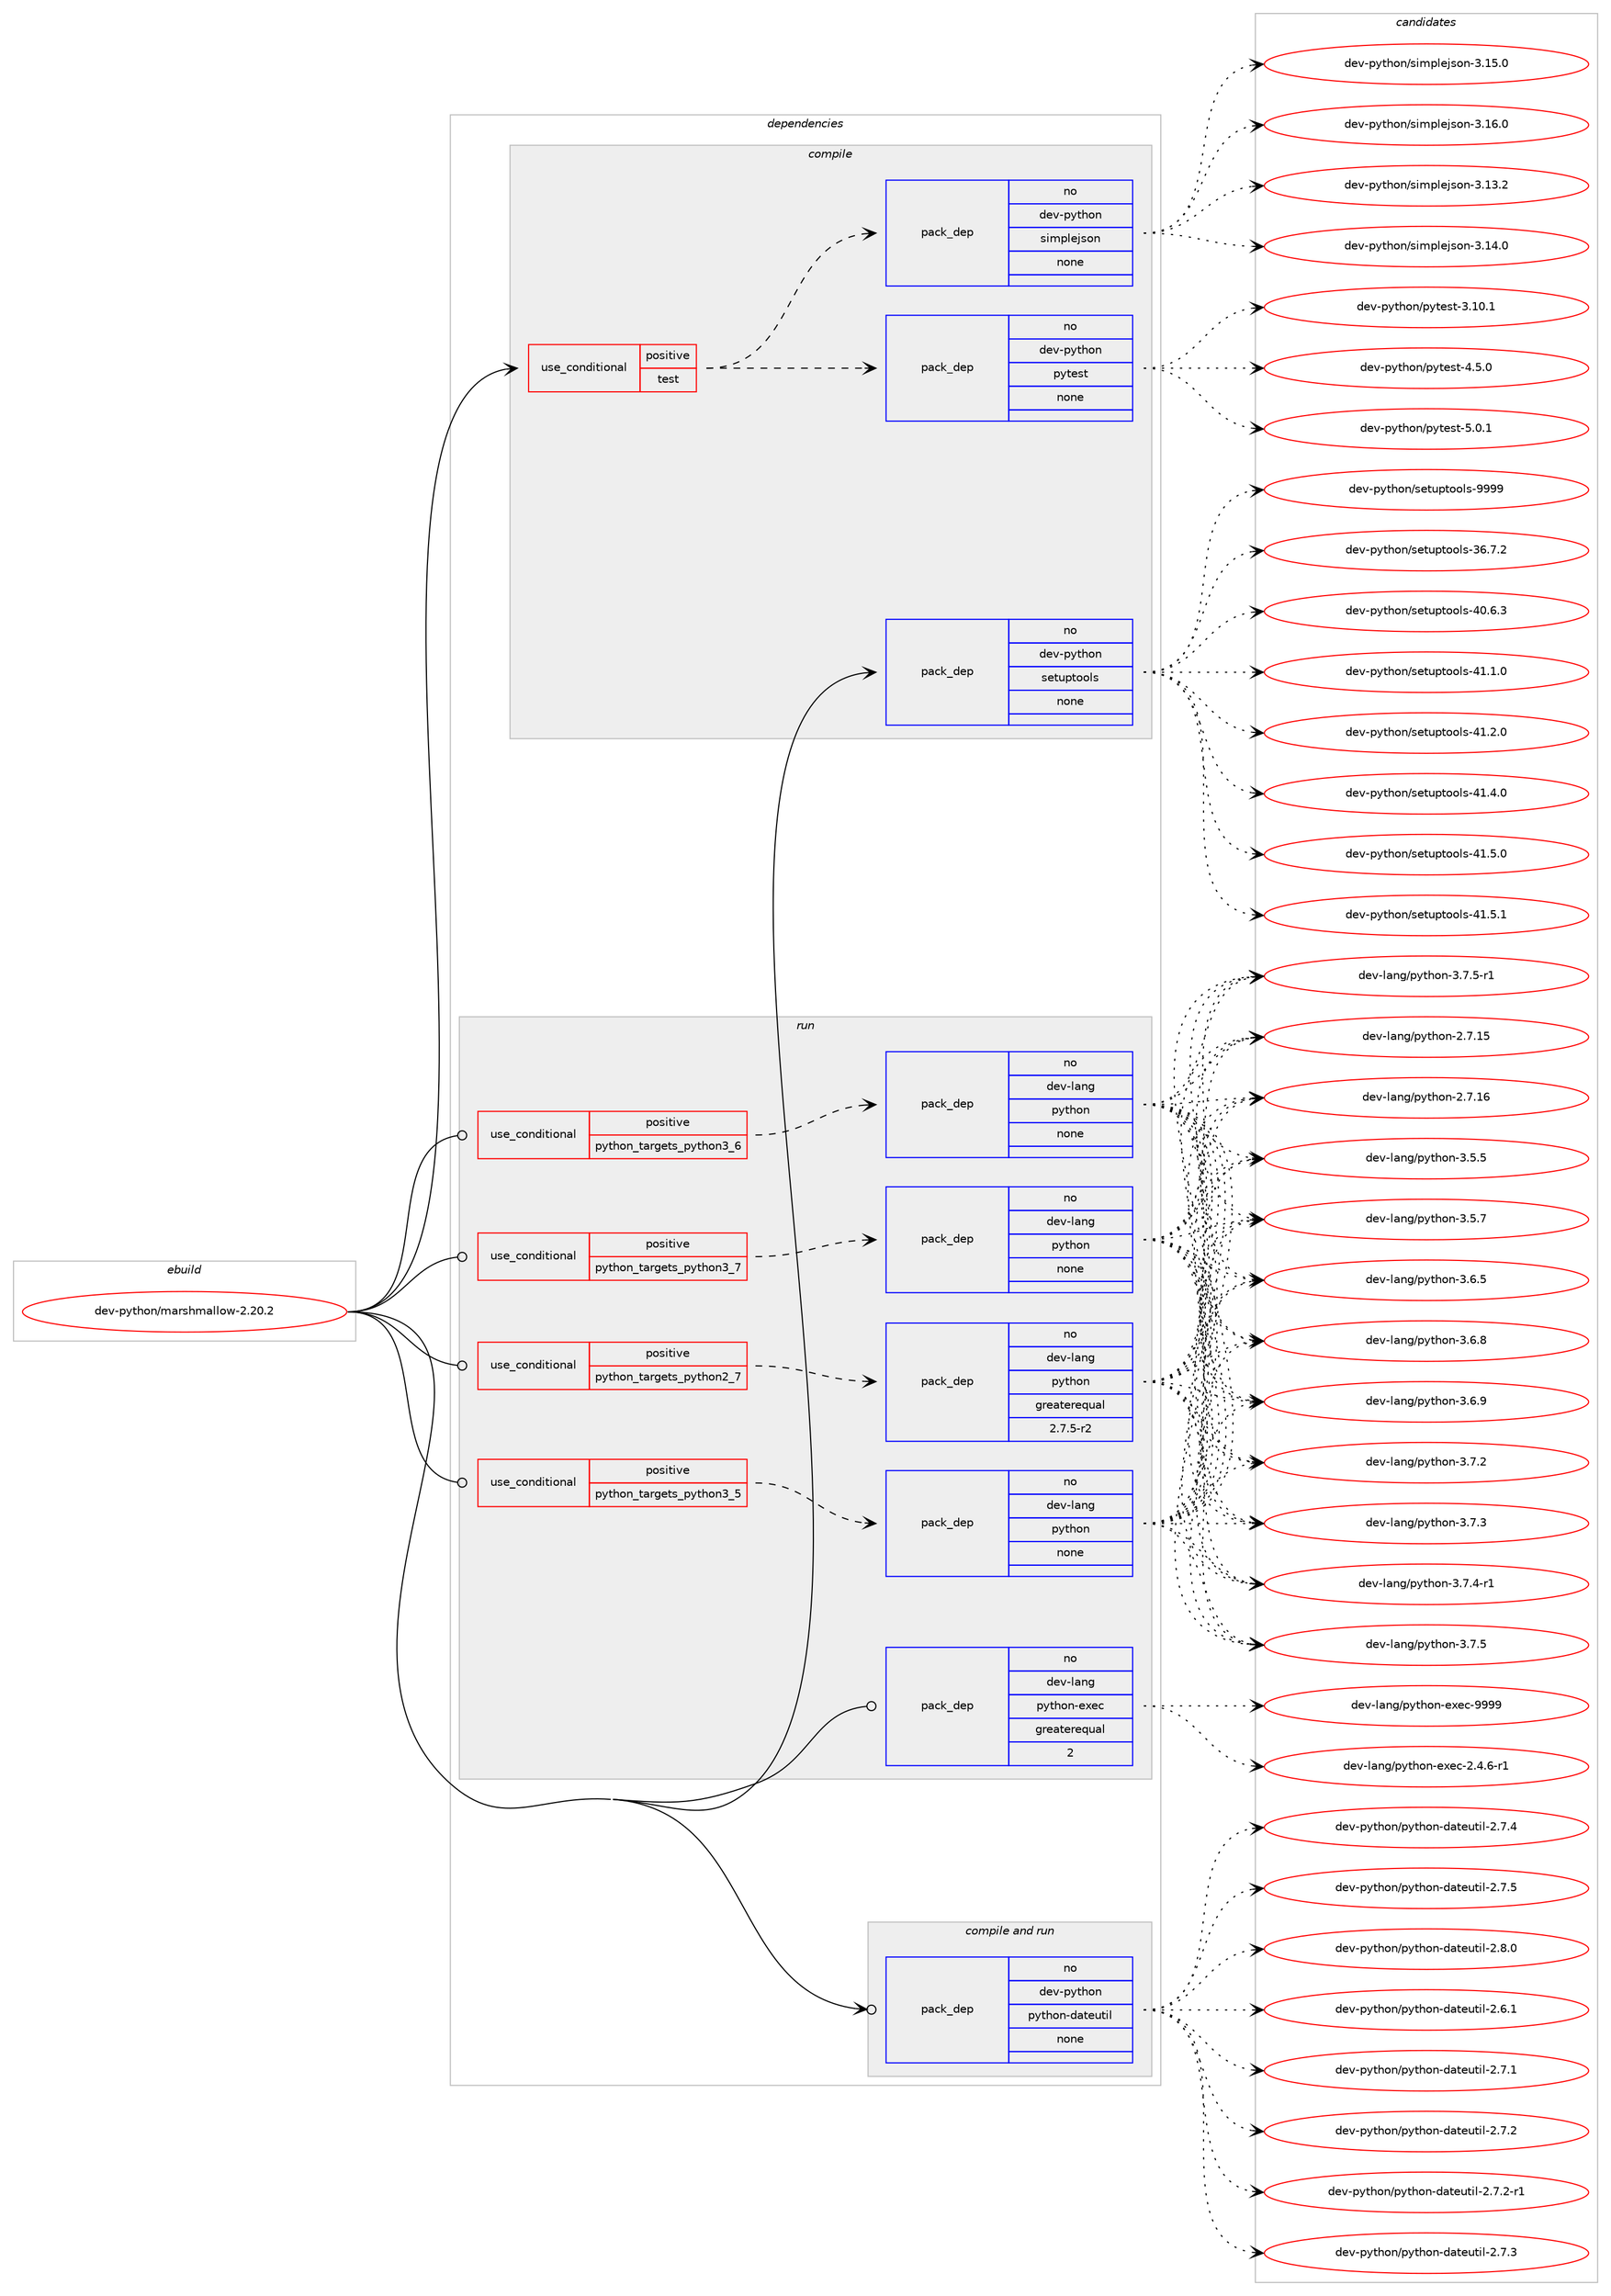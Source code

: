 digraph prolog {

# *************
# Graph options
# *************

newrank=true;
concentrate=true;
compound=true;
graph [rankdir=LR,fontname=Helvetica,fontsize=10,ranksep=1.5];#, ranksep=2.5, nodesep=0.2];
edge  [arrowhead=vee];
node  [fontname=Helvetica,fontsize=10];

# **********
# The ebuild
# **********

subgraph cluster_leftcol {
color=gray;
rank=same;
label=<<i>ebuild</i>>;
id [label="dev-python/marshmallow-2.20.2", color=red, width=4, href="../dev-python/marshmallow-2.20.2.svg"];
}

# ****************
# The dependencies
# ****************

subgraph cluster_midcol {
color=gray;
label=<<i>dependencies</i>>;
subgraph cluster_compile {
fillcolor="#eeeeee";
style=filled;
label=<<i>compile</i>>;
subgraph cond142360 {
dependency614069 [label=<<TABLE BORDER="0" CELLBORDER="1" CELLSPACING="0" CELLPADDING="4"><TR><TD ROWSPAN="3" CELLPADDING="10">use_conditional</TD></TR><TR><TD>positive</TD></TR><TR><TD>test</TD></TR></TABLE>>, shape=none, color=red];
subgraph pack459905 {
dependency614070 [label=<<TABLE BORDER="0" CELLBORDER="1" CELLSPACING="0" CELLPADDING="4" WIDTH="220"><TR><TD ROWSPAN="6" CELLPADDING="30">pack_dep</TD></TR><TR><TD WIDTH="110">no</TD></TR><TR><TD>dev-python</TD></TR><TR><TD>pytest</TD></TR><TR><TD>none</TD></TR><TR><TD></TD></TR></TABLE>>, shape=none, color=blue];
}
dependency614069:e -> dependency614070:w [weight=20,style="dashed",arrowhead="vee"];
subgraph pack459906 {
dependency614071 [label=<<TABLE BORDER="0" CELLBORDER="1" CELLSPACING="0" CELLPADDING="4" WIDTH="220"><TR><TD ROWSPAN="6" CELLPADDING="30">pack_dep</TD></TR><TR><TD WIDTH="110">no</TD></TR><TR><TD>dev-python</TD></TR><TR><TD>simplejson</TD></TR><TR><TD>none</TD></TR><TR><TD></TD></TR></TABLE>>, shape=none, color=blue];
}
dependency614069:e -> dependency614071:w [weight=20,style="dashed",arrowhead="vee"];
}
id:e -> dependency614069:w [weight=20,style="solid",arrowhead="vee"];
subgraph pack459907 {
dependency614072 [label=<<TABLE BORDER="0" CELLBORDER="1" CELLSPACING="0" CELLPADDING="4" WIDTH="220"><TR><TD ROWSPAN="6" CELLPADDING="30">pack_dep</TD></TR><TR><TD WIDTH="110">no</TD></TR><TR><TD>dev-python</TD></TR><TR><TD>setuptools</TD></TR><TR><TD>none</TD></TR><TR><TD></TD></TR></TABLE>>, shape=none, color=blue];
}
id:e -> dependency614072:w [weight=20,style="solid",arrowhead="vee"];
}
subgraph cluster_compileandrun {
fillcolor="#eeeeee";
style=filled;
label=<<i>compile and run</i>>;
subgraph pack459908 {
dependency614073 [label=<<TABLE BORDER="0" CELLBORDER="1" CELLSPACING="0" CELLPADDING="4" WIDTH="220"><TR><TD ROWSPAN="6" CELLPADDING="30">pack_dep</TD></TR><TR><TD WIDTH="110">no</TD></TR><TR><TD>dev-python</TD></TR><TR><TD>python-dateutil</TD></TR><TR><TD>none</TD></TR><TR><TD></TD></TR></TABLE>>, shape=none, color=blue];
}
id:e -> dependency614073:w [weight=20,style="solid",arrowhead="odotvee"];
}
subgraph cluster_run {
fillcolor="#eeeeee";
style=filled;
label=<<i>run</i>>;
subgraph cond142361 {
dependency614074 [label=<<TABLE BORDER="0" CELLBORDER="1" CELLSPACING="0" CELLPADDING="4"><TR><TD ROWSPAN="3" CELLPADDING="10">use_conditional</TD></TR><TR><TD>positive</TD></TR><TR><TD>python_targets_python2_7</TD></TR></TABLE>>, shape=none, color=red];
subgraph pack459909 {
dependency614075 [label=<<TABLE BORDER="0" CELLBORDER="1" CELLSPACING="0" CELLPADDING="4" WIDTH="220"><TR><TD ROWSPAN="6" CELLPADDING="30">pack_dep</TD></TR><TR><TD WIDTH="110">no</TD></TR><TR><TD>dev-lang</TD></TR><TR><TD>python</TD></TR><TR><TD>greaterequal</TD></TR><TR><TD>2.7.5-r2</TD></TR></TABLE>>, shape=none, color=blue];
}
dependency614074:e -> dependency614075:w [weight=20,style="dashed",arrowhead="vee"];
}
id:e -> dependency614074:w [weight=20,style="solid",arrowhead="odot"];
subgraph cond142362 {
dependency614076 [label=<<TABLE BORDER="0" CELLBORDER="1" CELLSPACING="0" CELLPADDING="4"><TR><TD ROWSPAN="3" CELLPADDING="10">use_conditional</TD></TR><TR><TD>positive</TD></TR><TR><TD>python_targets_python3_5</TD></TR></TABLE>>, shape=none, color=red];
subgraph pack459910 {
dependency614077 [label=<<TABLE BORDER="0" CELLBORDER="1" CELLSPACING="0" CELLPADDING="4" WIDTH="220"><TR><TD ROWSPAN="6" CELLPADDING="30">pack_dep</TD></TR><TR><TD WIDTH="110">no</TD></TR><TR><TD>dev-lang</TD></TR><TR><TD>python</TD></TR><TR><TD>none</TD></TR><TR><TD></TD></TR></TABLE>>, shape=none, color=blue];
}
dependency614076:e -> dependency614077:w [weight=20,style="dashed",arrowhead="vee"];
}
id:e -> dependency614076:w [weight=20,style="solid",arrowhead="odot"];
subgraph cond142363 {
dependency614078 [label=<<TABLE BORDER="0" CELLBORDER="1" CELLSPACING="0" CELLPADDING="4"><TR><TD ROWSPAN="3" CELLPADDING="10">use_conditional</TD></TR><TR><TD>positive</TD></TR><TR><TD>python_targets_python3_6</TD></TR></TABLE>>, shape=none, color=red];
subgraph pack459911 {
dependency614079 [label=<<TABLE BORDER="0" CELLBORDER="1" CELLSPACING="0" CELLPADDING="4" WIDTH="220"><TR><TD ROWSPAN="6" CELLPADDING="30">pack_dep</TD></TR><TR><TD WIDTH="110">no</TD></TR><TR><TD>dev-lang</TD></TR><TR><TD>python</TD></TR><TR><TD>none</TD></TR><TR><TD></TD></TR></TABLE>>, shape=none, color=blue];
}
dependency614078:e -> dependency614079:w [weight=20,style="dashed",arrowhead="vee"];
}
id:e -> dependency614078:w [weight=20,style="solid",arrowhead="odot"];
subgraph cond142364 {
dependency614080 [label=<<TABLE BORDER="0" CELLBORDER="1" CELLSPACING="0" CELLPADDING="4"><TR><TD ROWSPAN="3" CELLPADDING="10">use_conditional</TD></TR><TR><TD>positive</TD></TR><TR><TD>python_targets_python3_7</TD></TR></TABLE>>, shape=none, color=red];
subgraph pack459912 {
dependency614081 [label=<<TABLE BORDER="0" CELLBORDER="1" CELLSPACING="0" CELLPADDING="4" WIDTH="220"><TR><TD ROWSPAN="6" CELLPADDING="30">pack_dep</TD></TR><TR><TD WIDTH="110">no</TD></TR><TR><TD>dev-lang</TD></TR><TR><TD>python</TD></TR><TR><TD>none</TD></TR><TR><TD></TD></TR></TABLE>>, shape=none, color=blue];
}
dependency614080:e -> dependency614081:w [weight=20,style="dashed",arrowhead="vee"];
}
id:e -> dependency614080:w [weight=20,style="solid",arrowhead="odot"];
subgraph pack459913 {
dependency614082 [label=<<TABLE BORDER="0" CELLBORDER="1" CELLSPACING="0" CELLPADDING="4" WIDTH="220"><TR><TD ROWSPAN="6" CELLPADDING="30">pack_dep</TD></TR><TR><TD WIDTH="110">no</TD></TR><TR><TD>dev-lang</TD></TR><TR><TD>python-exec</TD></TR><TR><TD>greaterequal</TD></TR><TR><TD>2</TD></TR></TABLE>>, shape=none, color=blue];
}
id:e -> dependency614082:w [weight=20,style="solid",arrowhead="odot"];
}
}

# **************
# The candidates
# **************

subgraph cluster_choices {
rank=same;
color=gray;
label=<<i>candidates</i>>;

subgraph choice459905 {
color=black;
nodesep=1;
choice100101118451121211161041111104711212111610111511645514649484649 [label="dev-python/pytest-3.10.1", color=red, width=4,href="../dev-python/pytest-3.10.1.svg"];
choice1001011184511212111610411111047112121116101115116455246534648 [label="dev-python/pytest-4.5.0", color=red, width=4,href="../dev-python/pytest-4.5.0.svg"];
choice1001011184511212111610411111047112121116101115116455346484649 [label="dev-python/pytest-5.0.1", color=red, width=4,href="../dev-python/pytest-5.0.1.svg"];
dependency614070:e -> choice100101118451121211161041111104711212111610111511645514649484649:w [style=dotted,weight="100"];
dependency614070:e -> choice1001011184511212111610411111047112121116101115116455246534648:w [style=dotted,weight="100"];
dependency614070:e -> choice1001011184511212111610411111047112121116101115116455346484649:w [style=dotted,weight="100"];
}
subgraph choice459906 {
color=black;
nodesep=1;
choice100101118451121211161041111104711510510911210810110611511111045514649514650 [label="dev-python/simplejson-3.13.2", color=red, width=4,href="../dev-python/simplejson-3.13.2.svg"];
choice100101118451121211161041111104711510510911210810110611511111045514649524648 [label="dev-python/simplejson-3.14.0", color=red, width=4,href="../dev-python/simplejson-3.14.0.svg"];
choice100101118451121211161041111104711510510911210810110611511111045514649534648 [label="dev-python/simplejson-3.15.0", color=red, width=4,href="../dev-python/simplejson-3.15.0.svg"];
choice100101118451121211161041111104711510510911210810110611511111045514649544648 [label="dev-python/simplejson-3.16.0", color=red, width=4,href="../dev-python/simplejson-3.16.0.svg"];
dependency614071:e -> choice100101118451121211161041111104711510510911210810110611511111045514649514650:w [style=dotted,weight="100"];
dependency614071:e -> choice100101118451121211161041111104711510510911210810110611511111045514649524648:w [style=dotted,weight="100"];
dependency614071:e -> choice100101118451121211161041111104711510510911210810110611511111045514649534648:w [style=dotted,weight="100"];
dependency614071:e -> choice100101118451121211161041111104711510510911210810110611511111045514649544648:w [style=dotted,weight="100"];
}
subgraph choice459907 {
color=black;
nodesep=1;
choice100101118451121211161041111104711510111611711211611111110811545515446554650 [label="dev-python/setuptools-36.7.2", color=red, width=4,href="../dev-python/setuptools-36.7.2.svg"];
choice100101118451121211161041111104711510111611711211611111110811545524846544651 [label="dev-python/setuptools-40.6.3", color=red, width=4,href="../dev-python/setuptools-40.6.3.svg"];
choice100101118451121211161041111104711510111611711211611111110811545524946494648 [label="dev-python/setuptools-41.1.0", color=red, width=4,href="../dev-python/setuptools-41.1.0.svg"];
choice100101118451121211161041111104711510111611711211611111110811545524946504648 [label="dev-python/setuptools-41.2.0", color=red, width=4,href="../dev-python/setuptools-41.2.0.svg"];
choice100101118451121211161041111104711510111611711211611111110811545524946524648 [label="dev-python/setuptools-41.4.0", color=red, width=4,href="../dev-python/setuptools-41.4.0.svg"];
choice100101118451121211161041111104711510111611711211611111110811545524946534648 [label="dev-python/setuptools-41.5.0", color=red, width=4,href="../dev-python/setuptools-41.5.0.svg"];
choice100101118451121211161041111104711510111611711211611111110811545524946534649 [label="dev-python/setuptools-41.5.1", color=red, width=4,href="../dev-python/setuptools-41.5.1.svg"];
choice10010111845112121116104111110471151011161171121161111111081154557575757 [label="dev-python/setuptools-9999", color=red, width=4,href="../dev-python/setuptools-9999.svg"];
dependency614072:e -> choice100101118451121211161041111104711510111611711211611111110811545515446554650:w [style=dotted,weight="100"];
dependency614072:e -> choice100101118451121211161041111104711510111611711211611111110811545524846544651:w [style=dotted,weight="100"];
dependency614072:e -> choice100101118451121211161041111104711510111611711211611111110811545524946494648:w [style=dotted,weight="100"];
dependency614072:e -> choice100101118451121211161041111104711510111611711211611111110811545524946504648:w [style=dotted,weight="100"];
dependency614072:e -> choice100101118451121211161041111104711510111611711211611111110811545524946524648:w [style=dotted,weight="100"];
dependency614072:e -> choice100101118451121211161041111104711510111611711211611111110811545524946534648:w [style=dotted,weight="100"];
dependency614072:e -> choice100101118451121211161041111104711510111611711211611111110811545524946534649:w [style=dotted,weight="100"];
dependency614072:e -> choice10010111845112121116104111110471151011161171121161111111081154557575757:w [style=dotted,weight="100"];
}
subgraph choice459908 {
color=black;
nodesep=1;
choice10010111845112121116104111110471121211161041111104510097116101117116105108455046544649 [label="dev-python/python-dateutil-2.6.1", color=red, width=4,href="../dev-python/python-dateutil-2.6.1.svg"];
choice10010111845112121116104111110471121211161041111104510097116101117116105108455046554649 [label="dev-python/python-dateutil-2.7.1", color=red, width=4,href="../dev-python/python-dateutil-2.7.1.svg"];
choice10010111845112121116104111110471121211161041111104510097116101117116105108455046554650 [label="dev-python/python-dateutil-2.7.2", color=red, width=4,href="../dev-python/python-dateutil-2.7.2.svg"];
choice100101118451121211161041111104711212111610411111045100971161011171161051084550465546504511449 [label="dev-python/python-dateutil-2.7.2-r1", color=red, width=4,href="../dev-python/python-dateutil-2.7.2-r1.svg"];
choice10010111845112121116104111110471121211161041111104510097116101117116105108455046554651 [label="dev-python/python-dateutil-2.7.3", color=red, width=4,href="../dev-python/python-dateutil-2.7.3.svg"];
choice10010111845112121116104111110471121211161041111104510097116101117116105108455046554652 [label="dev-python/python-dateutil-2.7.4", color=red, width=4,href="../dev-python/python-dateutil-2.7.4.svg"];
choice10010111845112121116104111110471121211161041111104510097116101117116105108455046554653 [label="dev-python/python-dateutil-2.7.5", color=red, width=4,href="../dev-python/python-dateutil-2.7.5.svg"];
choice10010111845112121116104111110471121211161041111104510097116101117116105108455046564648 [label="dev-python/python-dateutil-2.8.0", color=red, width=4,href="../dev-python/python-dateutil-2.8.0.svg"];
dependency614073:e -> choice10010111845112121116104111110471121211161041111104510097116101117116105108455046544649:w [style=dotted,weight="100"];
dependency614073:e -> choice10010111845112121116104111110471121211161041111104510097116101117116105108455046554649:w [style=dotted,weight="100"];
dependency614073:e -> choice10010111845112121116104111110471121211161041111104510097116101117116105108455046554650:w [style=dotted,weight="100"];
dependency614073:e -> choice100101118451121211161041111104711212111610411111045100971161011171161051084550465546504511449:w [style=dotted,weight="100"];
dependency614073:e -> choice10010111845112121116104111110471121211161041111104510097116101117116105108455046554651:w [style=dotted,weight="100"];
dependency614073:e -> choice10010111845112121116104111110471121211161041111104510097116101117116105108455046554652:w [style=dotted,weight="100"];
dependency614073:e -> choice10010111845112121116104111110471121211161041111104510097116101117116105108455046554653:w [style=dotted,weight="100"];
dependency614073:e -> choice10010111845112121116104111110471121211161041111104510097116101117116105108455046564648:w [style=dotted,weight="100"];
}
subgraph choice459909 {
color=black;
nodesep=1;
choice10010111845108971101034711212111610411111045504655464953 [label="dev-lang/python-2.7.15", color=red, width=4,href="../dev-lang/python-2.7.15.svg"];
choice10010111845108971101034711212111610411111045504655464954 [label="dev-lang/python-2.7.16", color=red, width=4,href="../dev-lang/python-2.7.16.svg"];
choice100101118451089711010347112121116104111110455146534653 [label="dev-lang/python-3.5.5", color=red, width=4,href="../dev-lang/python-3.5.5.svg"];
choice100101118451089711010347112121116104111110455146534655 [label="dev-lang/python-3.5.7", color=red, width=4,href="../dev-lang/python-3.5.7.svg"];
choice100101118451089711010347112121116104111110455146544653 [label="dev-lang/python-3.6.5", color=red, width=4,href="../dev-lang/python-3.6.5.svg"];
choice100101118451089711010347112121116104111110455146544656 [label="dev-lang/python-3.6.8", color=red, width=4,href="../dev-lang/python-3.6.8.svg"];
choice100101118451089711010347112121116104111110455146544657 [label="dev-lang/python-3.6.9", color=red, width=4,href="../dev-lang/python-3.6.9.svg"];
choice100101118451089711010347112121116104111110455146554650 [label="dev-lang/python-3.7.2", color=red, width=4,href="../dev-lang/python-3.7.2.svg"];
choice100101118451089711010347112121116104111110455146554651 [label="dev-lang/python-3.7.3", color=red, width=4,href="../dev-lang/python-3.7.3.svg"];
choice1001011184510897110103471121211161041111104551465546524511449 [label="dev-lang/python-3.7.4-r1", color=red, width=4,href="../dev-lang/python-3.7.4-r1.svg"];
choice100101118451089711010347112121116104111110455146554653 [label="dev-lang/python-3.7.5", color=red, width=4,href="../dev-lang/python-3.7.5.svg"];
choice1001011184510897110103471121211161041111104551465546534511449 [label="dev-lang/python-3.7.5-r1", color=red, width=4,href="../dev-lang/python-3.7.5-r1.svg"];
dependency614075:e -> choice10010111845108971101034711212111610411111045504655464953:w [style=dotted,weight="100"];
dependency614075:e -> choice10010111845108971101034711212111610411111045504655464954:w [style=dotted,weight="100"];
dependency614075:e -> choice100101118451089711010347112121116104111110455146534653:w [style=dotted,weight="100"];
dependency614075:e -> choice100101118451089711010347112121116104111110455146534655:w [style=dotted,weight="100"];
dependency614075:e -> choice100101118451089711010347112121116104111110455146544653:w [style=dotted,weight="100"];
dependency614075:e -> choice100101118451089711010347112121116104111110455146544656:w [style=dotted,weight="100"];
dependency614075:e -> choice100101118451089711010347112121116104111110455146544657:w [style=dotted,weight="100"];
dependency614075:e -> choice100101118451089711010347112121116104111110455146554650:w [style=dotted,weight="100"];
dependency614075:e -> choice100101118451089711010347112121116104111110455146554651:w [style=dotted,weight="100"];
dependency614075:e -> choice1001011184510897110103471121211161041111104551465546524511449:w [style=dotted,weight="100"];
dependency614075:e -> choice100101118451089711010347112121116104111110455146554653:w [style=dotted,weight="100"];
dependency614075:e -> choice1001011184510897110103471121211161041111104551465546534511449:w [style=dotted,weight="100"];
}
subgraph choice459910 {
color=black;
nodesep=1;
choice10010111845108971101034711212111610411111045504655464953 [label="dev-lang/python-2.7.15", color=red, width=4,href="../dev-lang/python-2.7.15.svg"];
choice10010111845108971101034711212111610411111045504655464954 [label="dev-lang/python-2.7.16", color=red, width=4,href="../dev-lang/python-2.7.16.svg"];
choice100101118451089711010347112121116104111110455146534653 [label="dev-lang/python-3.5.5", color=red, width=4,href="../dev-lang/python-3.5.5.svg"];
choice100101118451089711010347112121116104111110455146534655 [label="dev-lang/python-3.5.7", color=red, width=4,href="../dev-lang/python-3.5.7.svg"];
choice100101118451089711010347112121116104111110455146544653 [label="dev-lang/python-3.6.5", color=red, width=4,href="../dev-lang/python-3.6.5.svg"];
choice100101118451089711010347112121116104111110455146544656 [label="dev-lang/python-3.6.8", color=red, width=4,href="../dev-lang/python-3.6.8.svg"];
choice100101118451089711010347112121116104111110455146544657 [label="dev-lang/python-3.6.9", color=red, width=4,href="../dev-lang/python-3.6.9.svg"];
choice100101118451089711010347112121116104111110455146554650 [label="dev-lang/python-3.7.2", color=red, width=4,href="../dev-lang/python-3.7.2.svg"];
choice100101118451089711010347112121116104111110455146554651 [label="dev-lang/python-3.7.3", color=red, width=4,href="../dev-lang/python-3.7.3.svg"];
choice1001011184510897110103471121211161041111104551465546524511449 [label="dev-lang/python-3.7.4-r1", color=red, width=4,href="../dev-lang/python-3.7.4-r1.svg"];
choice100101118451089711010347112121116104111110455146554653 [label="dev-lang/python-3.7.5", color=red, width=4,href="../dev-lang/python-3.7.5.svg"];
choice1001011184510897110103471121211161041111104551465546534511449 [label="dev-lang/python-3.7.5-r1", color=red, width=4,href="../dev-lang/python-3.7.5-r1.svg"];
dependency614077:e -> choice10010111845108971101034711212111610411111045504655464953:w [style=dotted,weight="100"];
dependency614077:e -> choice10010111845108971101034711212111610411111045504655464954:w [style=dotted,weight="100"];
dependency614077:e -> choice100101118451089711010347112121116104111110455146534653:w [style=dotted,weight="100"];
dependency614077:e -> choice100101118451089711010347112121116104111110455146534655:w [style=dotted,weight="100"];
dependency614077:e -> choice100101118451089711010347112121116104111110455146544653:w [style=dotted,weight="100"];
dependency614077:e -> choice100101118451089711010347112121116104111110455146544656:w [style=dotted,weight="100"];
dependency614077:e -> choice100101118451089711010347112121116104111110455146544657:w [style=dotted,weight="100"];
dependency614077:e -> choice100101118451089711010347112121116104111110455146554650:w [style=dotted,weight="100"];
dependency614077:e -> choice100101118451089711010347112121116104111110455146554651:w [style=dotted,weight="100"];
dependency614077:e -> choice1001011184510897110103471121211161041111104551465546524511449:w [style=dotted,weight="100"];
dependency614077:e -> choice100101118451089711010347112121116104111110455146554653:w [style=dotted,weight="100"];
dependency614077:e -> choice1001011184510897110103471121211161041111104551465546534511449:w [style=dotted,weight="100"];
}
subgraph choice459911 {
color=black;
nodesep=1;
choice10010111845108971101034711212111610411111045504655464953 [label="dev-lang/python-2.7.15", color=red, width=4,href="../dev-lang/python-2.7.15.svg"];
choice10010111845108971101034711212111610411111045504655464954 [label="dev-lang/python-2.7.16", color=red, width=4,href="../dev-lang/python-2.7.16.svg"];
choice100101118451089711010347112121116104111110455146534653 [label="dev-lang/python-3.5.5", color=red, width=4,href="../dev-lang/python-3.5.5.svg"];
choice100101118451089711010347112121116104111110455146534655 [label="dev-lang/python-3.5.7", color=red, width=4,href="../dev-lang/python-3.5.7.svg"];
choice100101118451089711010347112121116104111110455146544653 [label="dev-lang/python-3.6.5", color=red, width=4,href="../dev-lang/python-3.6.5.svg"];
choice100101118451089711010347112121116104111110455146544656 [label="dev-lang/python-3.6.8", color=red, width=4,href="../dev-lang/python-3.6.8.svg"];
choice100101118451089711010347112121116104111110455146544657 [label="dev-lang/python-3.6.9", color=red, width=4,href="../dev-lang/python-3.6.9.svg"];
choice100101118451089711010347112121116104111110455146554650 [label="dev-lang/python-3.7.2", color=red, width=4,href="../dev-lang/python-3.7.2.svg"];
choice100101118451089711010347112121116104111110455146554651 [label="dev-lang/python-3.7.3", color=red, width=4,href="../dev-lang/python-3.7.3.svg"];
choice1001011184510897110103471121211161041111104551465546524511449 [label="dev-lang/python-3.7.4-r1", color=red, width=4,href="../dev-lang/python-3.7.4-r1.svg"];
choice100101118451089711010347112121116104111110455146554653 [label="dev-lang/python-3.7.5", color=red, width=4,href="../dev-lang/python-3.7.5.svg"];
choice1001011184510897110103471121211161041111104551465546534511449 [label="dev-lang/python-3.7.5-r1", color=red, width=4,href="../dev-lang/python-3.7.5-r1.svg"];
dependency614079:e -> choice10010111845108971101034711212111610411111045504655464953:w [style=dotted,weight="100"];
dependency614079:e -> choice10010111845108971101034711212111610411111045504655464954:w [style=dotted,weight="100"];
dependency614079:e -> choice100101118451089711010347112121116104111110455146534653:w [style=dotted,weight="100"];
dependency614079:e -> choice100101118451089711010347112121116104111110455146534655:w [style=dotted,weight="100"];
dependency614079:e -> choice100101118451089711010347112121116104111110455146544653:w [style=dotted,weight="100"];
dependency614079:e -> choice100101118451089711010347112121116104111110455146544656:w [style=dotted,weight="100"];
dependency614079:e -> choice100101118451089711010347112121116104111110455146544657:w [style=dotted,weight="100"];
dependency614079:e -> choice100101118451089711010347112121116104111110455146554650:w [style=dotted,weight="100"];
dependency614079:e -> choice100101118451089711010347112121116104111110455146554651:w [style=dotted,weight="100"];
dependency614079:e -> choice1001011184510897110103471121211161041111104551465546524511449:w [style=dotted,weight="100"];
dependency614079:e -> choice100101118451089711010347112121116104111110455146554653:w [style=dotted,weight="100"];
dependency614079:e -> choice1001011184510897110103471121211161041111104551465546534511449:w [style=dotted,weight="100"];
}
subgraph choice459912 {
color=black;
nodesep=1;
choice10010111845108971101034711212111610411111045504655464953 [label="dev-lang/python-2.7.15", color=red, width=4,href="../dev-lang/python-2.7.15.svg"];
choice10010111845108971101034711212111610411111045504655464954 [label="dev-lang/python-2.7.16", color=red, width=4,href="../dev-lang/python-2.7.16.svg"];
choice100101118451089711010347112121116104111110455146534653 [label="dev-lang/python-3.5.5", color=red, width=4,href="../dev-lang/python-3.5.5.svg"];
choice100101118451089711010347112121116104111110455146534655 [label="dev-lang/python-3.5.7", color=red, width=4,href="../dev-lang/python-3.5.7.svg"];
choice100101118451089711010347112121116104111110455146544653 [label="dev-lang/python-3.6.5", color=red, width=4,href="../dev-lang/python-3.6.5.svg"];
choice100101118451089711010347112121116104111110455146544656 [label="dev-lang/python-3.6.8", color=red, width=4,href="../dev-lang/python-3.6.8.svg"];
choice100101118451089711010347112121116104111110455146544657 [label="dev-lang/python-3.6.9", color=red, width=4,href="../dev-lang/python-3.6.9.svg"];
choice100101118451089711010347112121116104111110455146554650 [label="dev-lang/python-3.7.2", color=red, width=4,href="../dev-lang/python-3.7.2.svg"];
choice100101118451089711010347112121116104111110455146554651 [label="dev-lang/python-3.7.3", color=red, width=4,href="../dev-lang/python-3.7.3.svg"];
choice1001011184510897110103471121211161041111104551465546524511449 [label="dev-lang/python-3.7.4-r1", color=red, width=4,href="../dev-lang/python-3.7.4-r1.svg"];
choice100101118451089711010347112121116104111110455146554653 [label="dev-lang/python-3.7.5", color=red, width=4,href="../dev-lang/python-3.7.5.svg"];
choice1001011184510897110103471121211161041111104551465546534511449 [label="dev-lang/python-3.7.5-r1", color=red, width=4,href="../dev-lang/python-3.7.5-r1.svg"];
dependency614081:e -> choice10010111845108971101034711212111610411111045504655464953:w [style=dotted,weight="100"];
dependency614081:e -> choice10010111845108971101034711212111610411111045504655464954:w [style=dotted,weight="100"];
dependency614081:e -> choice100101118451089711010347112121116104111110455146534653:w [style=dotted,weight="100"];
dependency614081:e -> choice100101118451089711010347112121116104111110455146534655:w [style=dotted,weight="100"];
dependency614081:e -> choice100101118451089711010347112121116104111110455146544653:w [style=dotted,weight="100"];
dependency614081:e -> choice100101118451089711010347112121116104111110455146544656:w [style=dotted,weight="100"];
dependency614081:e -> choice100101118451089711010347112121116104111110455146544657:w [style=dotted,weight="100"];
dependency614081:e -> choice100101118451089711010347112121116104111110455146554650:w [style=dotted,weight="100"];
dependency614081:e -> choice100101118451089711010347112121116104111110455146554651:w [style=dotted,weight="100"];
dependency614081:e -> choice1001011184510897110103471121211161041111104551465546524511449:w [style=dotted,weight="100"];
dependency614081:e -> choice100101118451089711010347112121116104111110455146554653:w [style=dotted,weight="100"];
dependency614081:e -> choice1001011184510897110103471121211161041111104551465546534511449:w [style=dotted,weight="100"];
}
subgraph choice459913 {
color=black;
nodesep=1;
choice10010111845108971101034711212111610411111045101120101994550465246544511449 [label="dev-lang/python-exec-2.4.6-r1", color=red, width=4,href="../dev-lang/python-exec-2.4.6-r1.svg"];
choice10010111845108971101034711212111610411111045101120101994557575757 [label="dev-lang/python-exec-9999", color=red, width=4,href="../dev-lang/python-exec-9999.svg"];
dependency614082:e -> choice10010111845108971101034711212111610411111045101120101994550465246544511449:w [style=dotted,weight="100"];
dependency614082:e -> choice10010111845108971101034711212111610411111045101120101994557575757:w [style=dotted,weight="100"];
}
}

}

